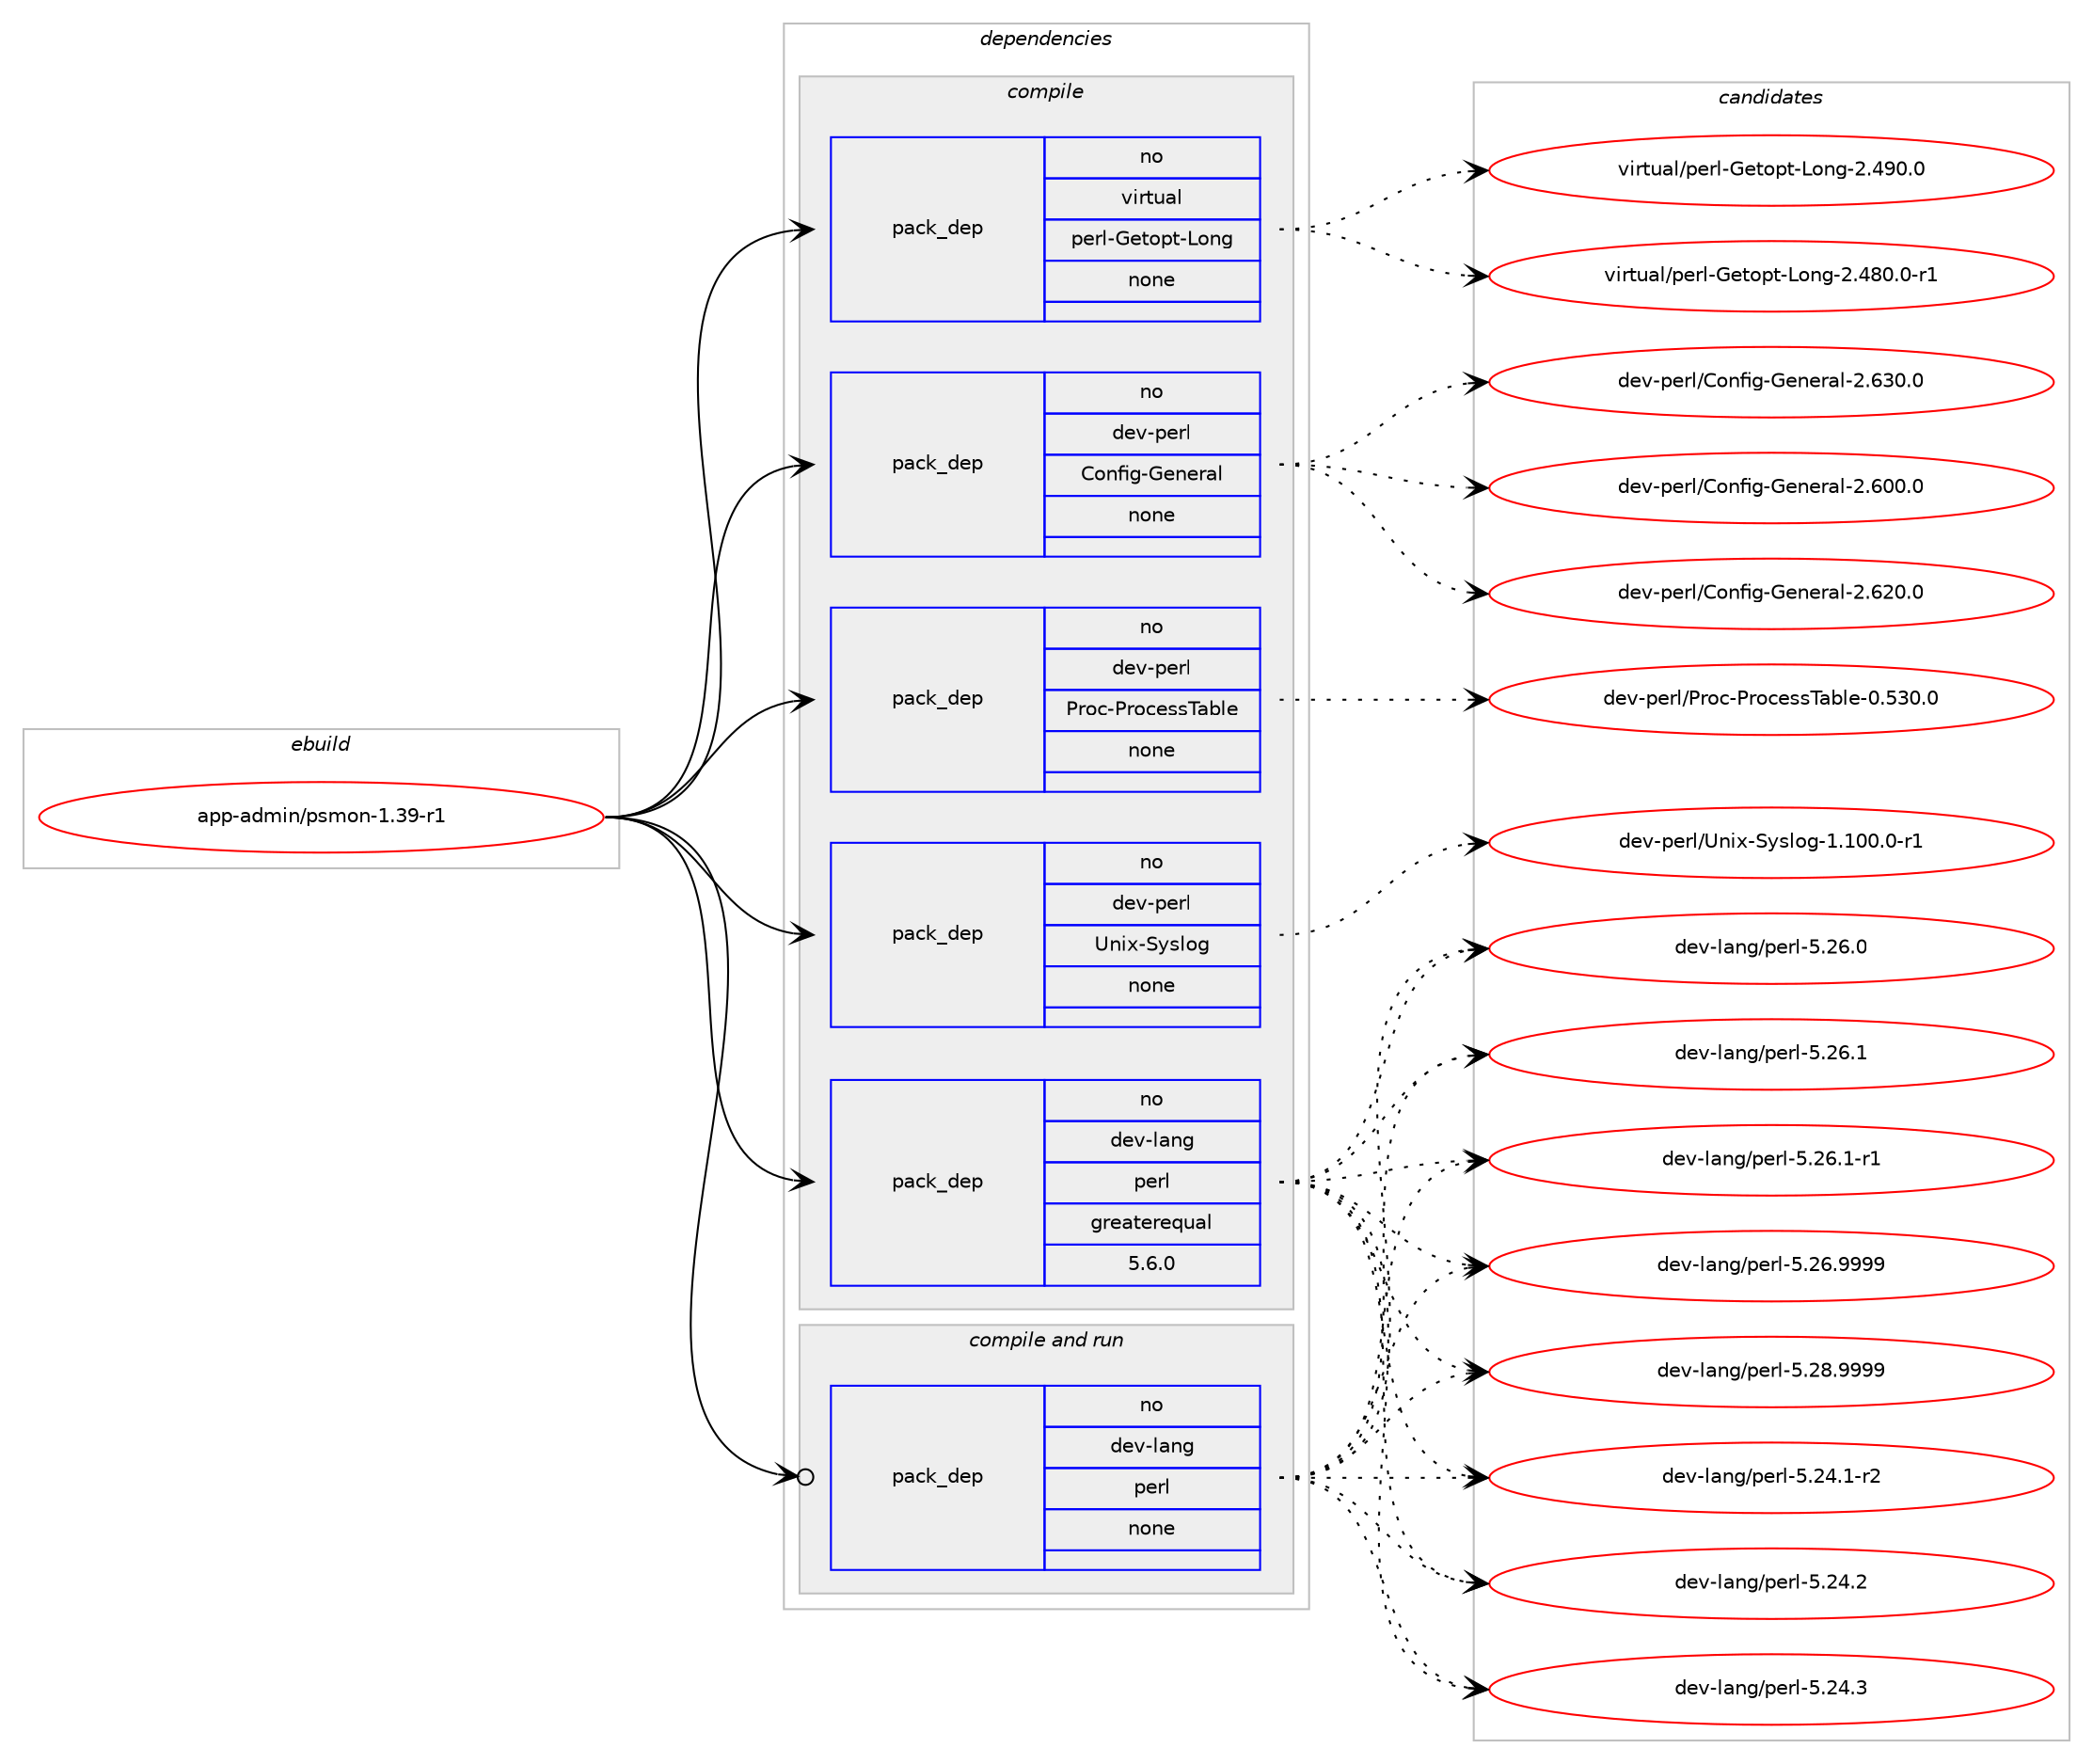 digraph prolog {

# *************
# Graph options
# *************

newrank=true;
concentrate=true;
compound=true;
graph [rankdir=LR,fontname=Helvetica,fontsize=10,ranksep=1.5];#, ranksep=2.5, nodesep=0.2];
edge  [arrowhead=vee];
node  [fontname=Helvetica,fontsize=10];

# **********
# The ebuild
# **********

subgraph cluster_leftcol {
color=gray;
rank=same;
label=<<i>ebuild</i>>;
id [label="app-admin/psmon-1.39-r1", color=red, width=4, href="../app-admin/psmon-1.39-r1.svg"];
}

# ****************
# The dependencies
# ****************

subgraph cluster_midcol {
color=gray;
label=<<i>dependencies</i>>;
subgraph cluster_compile {
fillcolor="#eeeeee";
style=filled;
label=<<i>compile</i>>;
subgraph pack2940 {
dependency3868 [label=<<TABLE BORDER="0" CELLBORDER="1" CELLSPACING="0" CELLPADDING="4" WIDTH="220"><TR><TD ROWSPAN="6" CELLPADDING="30">pack_dep</TD></TR><TR><TD WIDTH="110">no</TD></TR><TR><TD>dev-lang</TD></TR><TR><TD>perl</TD></TR><TR><TD>greaterequal</TD></TR><TR><TD>5.6.0</TD></TR></TABLE>>, shape=none, color=blue];
}
id:e -> dependency3868:w [weight=20,style="solid",arrowhead="vee"];
subgraph pack2941 {
dependency3869 [label=<<TABLE BORDER="0" CELLBORDER="1" CELLSPACING="0" CELLPADDING="4" WIDTH="220"><TR><TD ROWSPAN="6" CELLPADDING="30">pack_dep</TD></TR><TR><TD WIDTH="110">no</TD></TR><TR><TD>dev-perl</TD></TR><TR><TD>Config-General</TD></TR><TR><TD>none</TD></TR><TR><TD></TD></TR></TABLE>>, shape=none, color=blue];
}
id:e -> dependency3869:w [weight=20,style="solid",arrowhead="vee"];
subgraph pack2942 {
dependency3870 [label=<<TABLE BORDER="0" CELLBORDER="1" CELLSPACING="0" CELLPADDING="4" WIDTH="220"><TR><TD ROWSPAN="6" CELLPADDING="30">pack_dep</TD></TR><TR><TD WIDTH="110">no</TD></TR><TR><TD>dev-perl</TD></TR><TR><TD>Proc-ProcessTable</TD></TR><TR><TD>none</TD></TR><TR><TD></TD></TR></TABLE>>, shape=none, color=blue];
}
id:e -> dependency3870:w [weight=20,style="solid",arrowhead="vee"];
subgraph pack2943 {
dependency3871 [label=<<TABLE BORDER="0" CELLBORDER="1" CELLSPACING="0" CELLPADDING="4" WIDTH="220"><TR><TD ROWSPAN="6" CELLPADDING="30">pack_dep</TD></TR><TR><TD WIDTH="110">no</TD></TR><TR><TD>dev-perl</TD></TR><TR><TD>Unix-Syslog</TD></TR><TR><TD>none</TD></TR><TR><TD></TD></TR></TABLE>>, shape=none, color=blue];
}
id:e -> dependency3871:w [weight=20,style="solid",arrowhead="vee"];
subgraph pack2944 {
dependency3872 [label=<<TABLE BORDER="0" CELLBORDER="1" CELLSPACING="0" CELLPADDING="4" WIDTH="220"><TR><TD ROWSPAN="6" CELLPADDING="30">pack_dep</TD></TR><TR><TD WIDTH="110">no</TD></TR><TR><TD>virtual</TD></TR><TR><TD>perl-Getopt-Long</TD></TR><TR><TD>none</TD></TR><TR><TD></TD></TR></TABLE>>, shape=none, color=blue];
}
id:e -> dependency3872:w [weight=20,style="solid",arrowhead="vee"];
}
subgraph cluster_compileandrun {
fillcolor="#eeeeee";
style=filled;
label=<<i>compile and run</i>>;
subgraph pack2945 {
dependency3873 [label=<<TABLE BORDER="0" CELLBORDER="1" CELLSPACING="0" CELLPADDING="4" WIDTH="220"><TR><TD ROWSPAN="6" CELLPADDING="30">pack_dep</TD></TR><TR><TD WIDTH="110">no</TD></TR><TR><TD>dev-lang</TD></TR><TR><TD>perl</TD></TR><TR><TD>none</TD></TR><TR><TD></TD></TR></TABLE>>, shape=none, color=blue];
}
id:e -> dependency3873:w [weight=20,style="solid",arrowhead="odotvee"];
}
subgraph cluster_run {
fillcolor="#eeeeee";
style=filled;
label=<<i>run</i>>;
}
}

# **************
# The candidates
# **************

subgraph cluster_choices {
rank=same;
color=gray;
label=<<i>candidates</i>>;

subgraph choice2940 {
color=black;
nodesep=1;
choice100101118451089711010347112101114108455346505246494511450 [label="dev-lang/perl-5.24.1-r2", color=red, width=4,href="../dev-lang/perl-5.24.1-r2.svg"];
choice10010111845108971101034711210111410845534650524650 [label="dev-lang/perl-5.24.2", color=red, width=4,href="../dev-lang/perl-5.24.2.svg"];
choice10010111845108971101034711210111410845534650524651 [label="dev-lang/perl-5.24.3", color=red, width=4,href="../dev-lang/perl-5.24.3.svg"];
choice10010111845108971101034711210111410845534650544648 [label="dev-lang/perl-5.26.0", color=red, width=4,href="../dev-lang/perl-5.26.0.svg"];
choice10010111845108971101034711210111410845534650544649 [label="dev-lang/perl-5.26.1", color=red, width=4,href="../dev-lang/perl-5.26.1.svg"];
choice100101118451089711010347112101114108455346505446494511449 [label="dev-lang/perl-5.26.1-r1", color=red, width=4,href="../dev-lang/perl-5.26.1-r1.svg"];
choice10010111845108971101034711210111410845534650544657575757 [label="dev-lang/perl-5.26.9999", color=red, width=4,href="../dev-lang/perl-5.26.9999.svg"];
choice10010111845108971101034711210111410845534650564657575757 [label="dev-lang/perl-5.28.9999", color=red, width=4,href="../dev-lang/perl-5.28.9999.svg"];
dependency3868:e -> choice100101118451089711010347112101114108455346505246494511450:w [style=dotted,weight="100"];
dependency3868:e -> choice10010111845108971101034711210111410845534650524650:w [style=dotted,weight="100"];
dependency3868:e -> choice10010111845108971101034711210111410845534650524651:w [style=dotted,weight="100"];
dependency3868:e -> choice10010111845108971101034711210111410845534650544648:w [style=dotted,weight="100"];
dependency3868:e -> choice10010111845108971101034711210111410845534650544649:w [style=dotted,weight="100"];
dependency3868:e -> choice100101118451089711010347112101114108455346505446494511449:w [style=dotted,weight="100"];
dependency3868:e -> choice10010111845108971101034711210111410845534650544657575757:w [style=dotted,weight="100"];
dependency3868:e -> choice10010111845108971101034711210111410845534650564657575757:w [style=dotted,weight="100"];
}
subgraph choice2941 {
color=black;
nodesep=1;
choice1001011184511210111410847671111101021051034571101110101114971084550465448484648 [label="dev-perl/Config-General-2.600.0", color=red, width=4,href="../dev-perl/Config-General-2.600.0.svg"];
choice1001011184511210111410847671111101021051034571101110101114971084550465450484648 [label="dev-perl/Config-General-2.620.0", color=red, width=4,href="../dev-perl/Config-General-2.620.0.svg"];
choice1001011184511210111410847671111101021051034571101110101114971084550465451484648 [label="dev-perl/Config-General-2.630.0", color=red, width=4,href="../dev-perl/Config-General-2.630.0.svg"];
dependency3869:e -> choice1001011184511210111410847671111101021051034571101110101114971084550465448484648:w [style=dotted,weight="100"];
dependency3869:e -> choice1001011184511210111410847671111101021051034571101110101114971084550465450484648:w [style=dotted,weight="100"];
dependency3869:e -> choice1001011184511210111410847671111101021051034571101110101114971084550465451484648:w [style=dotted,weight="100"];
}
subgraph choice2942 {
color=black;
nodesep=1;
choice100101118451121011141084780114111994580114111991011151158497981081014548465351484648 [label="dev-perl/Proc-ProcessTable-0.530.0", color=red, width=4,href="../dev-perl/Proc-ProcessTable-0.530.0.svg"];
dependency3870:e -> choice100101118451121011141084780114111994580114111991011151158497981081014548465351484648:w [style=dotted,weight="100"];
}
subgraph choice2943 {
color=black;
nodesep=1;
choice100101118451121011141084785110105120458312111510811110345494649484846484511449 [label="dev-perl/Unix-Syslog-1.100.0-r1", color=red, width=4,href="../dev-perl/Unix-Syslog-1.100.0-r1.svg"];
dependency3871:e -> choice100101118451121011141084785110105120458312111510811110345494649484846484511449:w [style=dotted,weight="100"];
}
subgraph choice2944 {
color=black;
nodesep=1;
choice11810511411611797108471121011141084571101116111112116457611111010345504652564846484511449 [label="virtual/perl-Getopt-Long-2.480.0-r1", color=red, width=4,href="../virtual/perl-Getopt-Long-2.480.0-r1.svg"];
choice1181051141161179710847112101114108457110111611111211645761111101034550465257484648 [label="virtual/perl-Getopt-Long-2.490.0", color=red, width=4,href="../virtual/perl-Getopt-Long-2.490.0.svg"];
dependency3872:e -> choice11810511411611797108471121011141084571101116111112116457611111010345504652564846484511449:w [style=dotted,weight="100"];
dependency3872:e -> choice1181051141161179710847112101114108457110111611111211645761111101034550465257484648:w [style=dotted,weight="100"];
}
subgraph choice2945 {
color=black;
nodesep=1;
choice100101118451089711010347112101114108455346505246494511450 [label="dev-lang/perl-5.24.1-r2", color=red, width=4,href="../dev-lang/perl-5.24.1-r2.svg"];
choice10010111845108971101034711210111410845534650524650 [label="dev-lang/perl-5.24.2", color=red, width=4,href="../dev-lang/perl-5.24.2.svg"];
choice10010111845108971101034711210111410845534650524651 [label="dev-lang/perl-5.24.3", color=red, width=4,href="../dev-lang/perl-5.24.3.svg"];
choice10010111845108971101034711210111410845534650544648 [label="dev-lang/perl-5.26.0", color=red, width=4,href="../dev-lang/perl-5.26.0.svg"];
choice10010111845108971101034711210111410845534650544649 [label="dev-lang/perl-5.26.1", color=red, width=4,href="../dev-lang/perl-5.26.1.svg"];
choice100101118451089711010347112101114108455346505446494511449 [label="dev-lang/perl-5.26.1-r1", color=red, width=4,href="../dev-lang/perl-5.26.1-r1.svg"];
choice10010111845108971101034711210111410845534650544657575757 [label="dev-lang/perl-5.26.9999", color=red, width=4,href="../dev-lang/perl-5.26.9999.svg"];
choice10010111845108971101034711210111410845534650564657575757 [label="dev-lang/perl-5.28.9999", color=red, width=4,href="../dev-lang/perl-5.28.9999.svg"];
dependency3873:e -> choice100101118451089711010347112101114108455346505246494511450:w [style=dotted,weight="100"];
dependency3873:e -> choice10010111845108971101034711210111410845534650524650:w [style=dotted,weight="100"];
dependency3873:e -> choice10010111845108971101034711210111410845534650524651:w [style=dotted,weight="100"];
dependency3873:e -> choice10010111845108971101034711210111410845534650544648:w [style=dotted,weight="100"];
dependency3873:e -> choice10010111845108971101034711210111410845534650544649:w [style=dotted,weight="100"];
dependency3873:e -> choice100101118451089711010347112101114108455346505446494511449:w [style=dotted,weight="100"];
dependency3873:e -> choice10010111845108971101034711210111410845534650544657575757:w [style=dotted,weight="100"];
dependency3873:e -> choice10010111845108971101034711210111410845534650564657575757:w [style=dotted,weight="100"];
}
}

}

